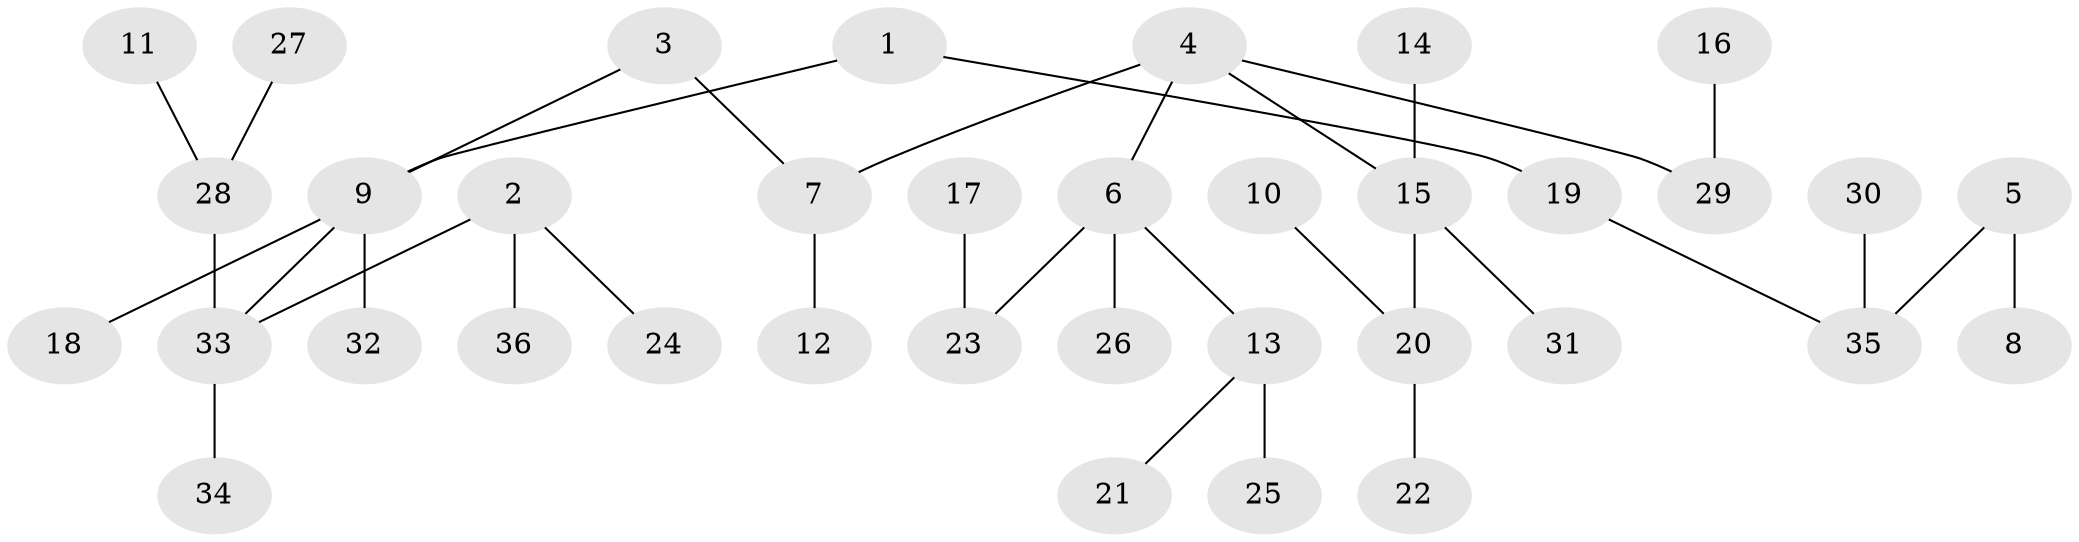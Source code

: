 // original degree distribution, {3: 0.19444444444444445, 6: 0.027777777777777776, 2: 0.20833333333333334, 4: 0.041666666666666664, 1: 0.5, 5: 0.027777777777777776}
// Generated by graph-tools (version 1.1) at 2025/37/03/04/25 23:37:22]
// undirected, 36 vertices, 35 edges
graph export_dot {
  node [color=gray90,style=filled];
  1;
  2;
  3;
  4;
  5;
  6;
  7;
  8;
  9;
  10;
  11;
  12;
  13;
  14;
  15;
  16;
  17;
  18;
  19;
  20;
  21;
  22;
  23;
  24;
  25;
  26;
  27;
  28;
  29;
  30;
  31;
  32;
  33;
  34;
  35;
  36;
  1 -- 9 [weight=1.0];
  1 -- 19 [weight=1.0];
  2 -- 24 [weight=1.0];
  2 -- 33 [weight=1.0];
  2 -- 36 [weight=1.0];
  3 -- 7 [weight=1.0];
  3 -- 9 [weight=1.0];
  4 -- 6 [weight=1.0];
  4 -- 7 [weight=1.0];
  4 -- 15 [weight=1.0];
  4 -- 29 [weight=1.0];
  5 -- 8 [weight=1.0];
  5 -- 35 [weight=1.0];
  6 -- 13 [weight=1.0];
  6 -- 23 [weight=1.0];
  6 -- 26 [weight=1.0];
  7 -- 12 [weight=1.0];
  9 -- 18 [weight=1.0];
  9 -- 32 [weight=1.0];
  9 -- 33 [weight=1.0];
  10 -- 20 [weight=1.0];
  11 -- 28 [weight=1.0];
  13 -- 21 [weight=1.0];
  13 -- 25 [weight=1.0];
  14 -- 15 [weight=1.0];
  15 -- 20 [weight=1.0];
  15 -- 31 [weight=1.0];
  16 -- 29 [weight=1.0];
  17 -- 23 [weight=1.0];
  19 -- 35 [weight=1.0];
  20 -- 22 [weight=1.0];
  27 -- 28 [weight=1.0];
  28 -- 33 [weight=1.0];
  30 -- 35 [weight=1.0];
  33 -- 34 [weight=1.0];
}
